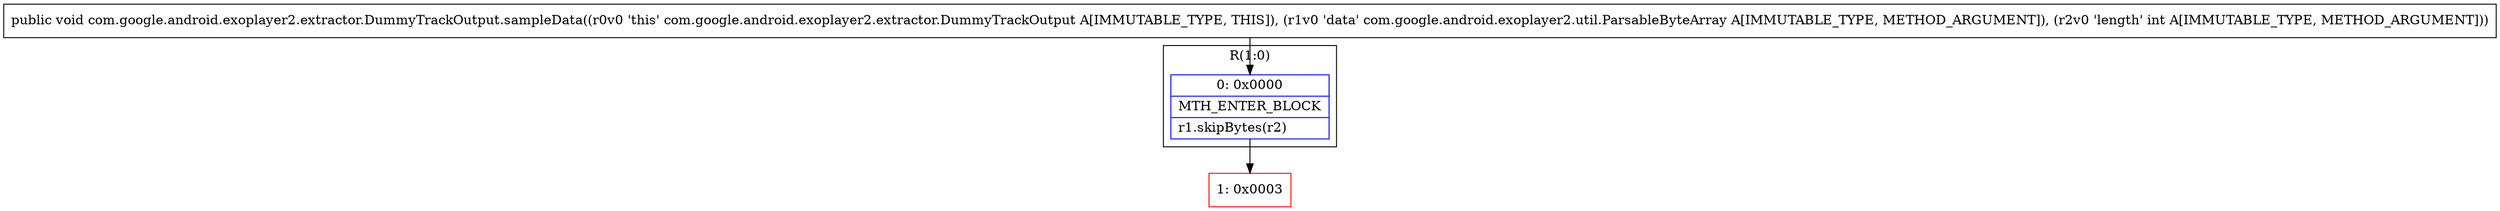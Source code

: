 digraph "CFG forcom.google.android.exoplayer2.extractor.DummyTrackOutput.sampleData(Lcom\/google\/android\/exoplayer2\/util\/ParsableByteArray;I)V" {
subgraph cluster_Region_1569190006 {
label = "R(1:0)";
node [shape=record,color=blue];
Node_0 [shape=record,label="{0\:\ 0x0000|MTH_ENTER_BLOCK\l|r1.skipBytes(r2)\l}"];
}
Node_1 [shape=record,color=red,label="{1\:\ 0x0003}"];
MethodNode[shape=record,label="{public void com.google.android.exoplayer2.extractor.DummyTrackOutput.sampleData((r0v0 'this' com.google.android.exoplayer2.extractor.DummyTrackOutput A[IMMUTABLE_TYPE, THIS]), (r1v0 'data' com.google.android.exoplayer2.util.ParsableByteArray A[IMMUTABLE_TYPE, METHOD_ARGUMENT]), (r2v0 'length' int A[IMMUTABLE_TYPE, METHOD_ARGUMENT])) }"];
MethodNode -> Node_0;
Node_0 -> Node_1;
}

